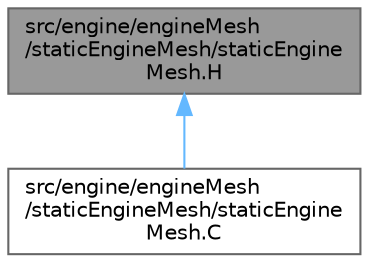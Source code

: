 digraph "src/engine/engineMesh/staticEngineMesh/staticEngineMesh.H"
{
 // LATEX_PDF_SIZE
  bgcolor="transparent";
  edge [fontname=Helvetica,fontsize=10,labelfontname=Helvetica,labelfontsize=10];
  node [fontname=Helvetica,fontsize=10,shape=box,height=0.2,width=0.4];
  Node1 [id="Node000001",label="src/engine/engineMesh\l/staticEngineMesh/staticEngine\lMesh.H",height=0.2,width=0.4,color="gray40", fillcolor="grey60", style="filled", fontcolor="black",tooltip=" "];
  Node1 -> Node2 [id="edge1_Node000001_Node000002",dir="back",color="steelblue1",style="solid",tooltip=" "];
  Node2 [id="Node000002",label="src/engine/engineMesh\l/staticEngineMesh/staticEngine\lMesh.C",height=0.2,width=0.4,color="grey40", fillcolor="white", style="filled",URL="$staticEngineMesh_8C.html",tooltip=" "];
}
